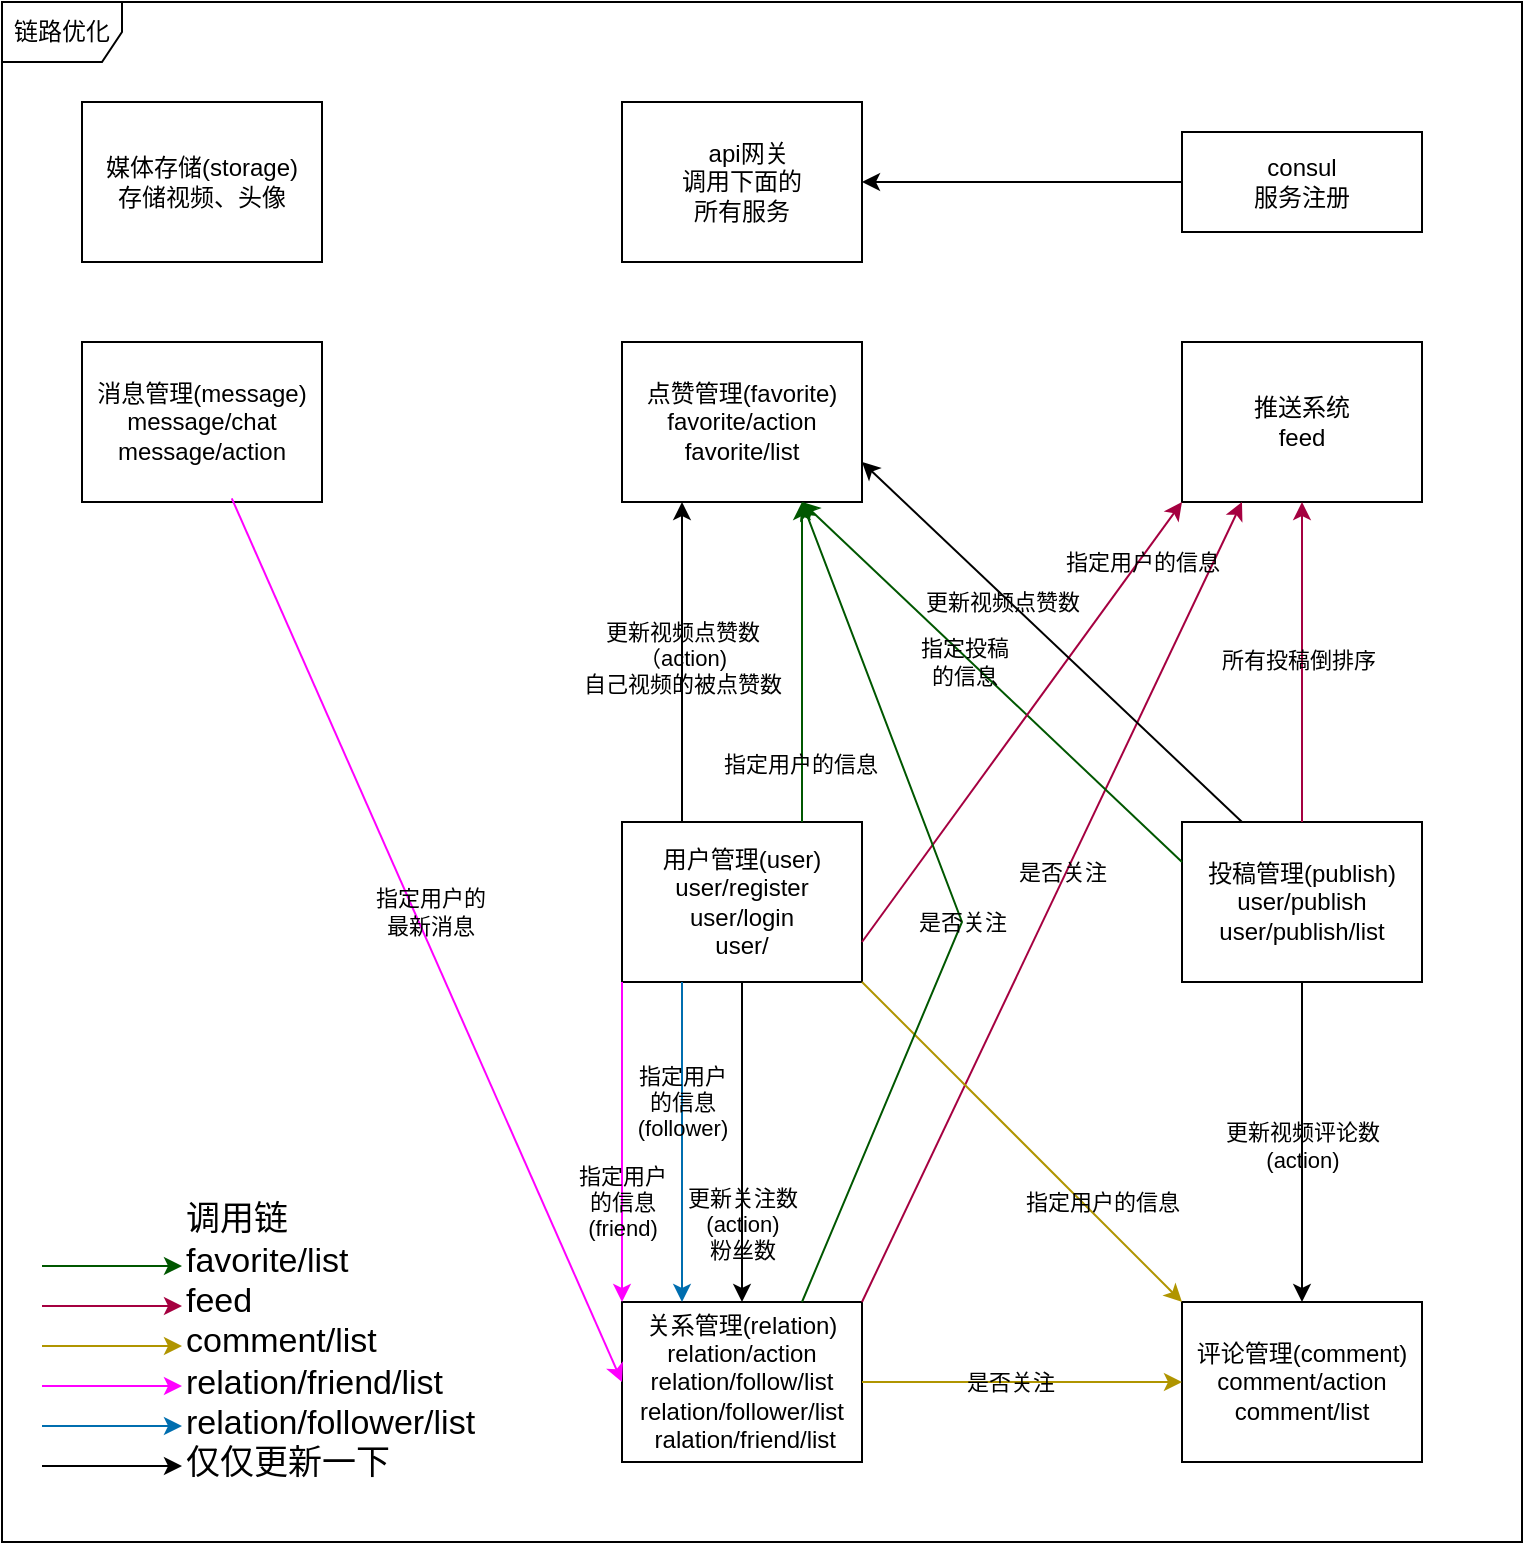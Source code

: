 <mxfile version="21.3.6" type="github">
  <diagram name="第 1 页" id="JCQ3mQCC7F4klXU9Xc_I">
    <mxGraphModel dx="1673" dy="973" grid="1" gridSize="10" guides="1" tooltips="1" connect="1" arrows="1" fold="1" page="1" pageScale="1" pageWidth="827" pageHeight="1169" math="0" shadow="0">
      <root>
        <mxCell id="0" />
        <mxCell id="1" parent="0" />
        <mxCell id="WqGxsUL2lOGZQpzz3ai0-1" value="链路优化" style="shape=umlFrame;whiteSpace=wrap;html=1;pointerEvents=0;labelBackgroundColor=none;fillColor=none;" vertex="1" parent="1">
          <mxGeometry x="30" y="150" width="760" height="770" as="geometry" />
        </mxCell>
        <mxCell id="WqGxsUL2lOGZQpzz3ai0-2" value="consul&lt;br&gt;服务注册" style="html=1;whiteSpace=wrap;labelBackgroundColor=none;fillColor=none;" vertex="1" parent="1">
          <mxGeometry x="620" y="215" width="120" height="50" as="geometry" />
        </mxCell>
        <mxCell id="WqGxsUL2lOGZQpzz3ai0-3" value="" style="endArrow=classic;html=1;rounded=0;labelBackgroundColor=none;" edge="1" parent="1" source="WqGxsUL2lOGZQpzz3ai0-2" target="WqGxsUL2lOGZQpzz3ai0-5">
          <mxGeometry width="50" height="50" relative="1" as="geometry">
            <mxPoint x="511" y="650" as="sourcePoint" />
            <mxPoint x="451" y="389.474" as="targetPoint" />
          </mxGeometry>
        </mxCell>
        <mxCell id="WqGxsUL2lOGZQpzz3ai0-4" value="消息管理(message)&lt;br&gt;message/chat&lt;br&gt;message/action" style="html=1;whiteSpace=wrap;labelBackgroundColor=none;fillColor=none;" vertex="1" parent="1">
          <mxGeometry x="70" y="320" width="120" height="80" as="geometry" />
        </mxCell>
        <mxCell id="WqGxsUL2lOGZQpzz3ai0-5" value="&amp;nbsp; api网关&lt;br&gt;调用下面的&lt;br&gt;所有服务" style="html=1;whiteSpace=wrap;labelBackgroundColor=none;fillColor=none;" vertex="1" parent="1">
          <mxGeometry x="340" y="200" width="120" height="80" as="geometry" />
        </mxCell>
        <mxCell id="WqGxsUL2lOGZQpzz3ai0-6" value="媒体存储(storage)&lt;br&gt;存储视频、头像" style="html=1;whiteSpace=wrap;labelBackgroundColor=none;fillColor=none;" vertex="1" parent="1">
          <mxGeometry x="70" y="200" width="120" height="80" as="geometry" />
        </mxCell>
        <mxCell id="WqGxsUL2lOGZQpzz3ai0-7" value="评论管理(comment)&lt;br&gt;comment/action&lt;br&gt;comment/list" style="html=1;whiteSpace=wrap;labelBackgroundColor=none;fillColor=none;" vertex="1" parent="1">
          <mxGeometry x="620" y="800" width="120" height="80" as="geometry" />
        </mxCell>
        <mxCell id="WqGxsUL2lOGZQpzz3ai0-8" value="关系管理(relation)&lt;br&gt;relation/action&lt;br&gt;relation/follow/list&lt;br&gt;relation/follower/list&lt;br&gt;&amp;nbsp;ralation/friend/list" style="html=1;whiteSpace=wrap;labelBackgroundColor=none;fillColor=none;" vertex="1" parent="1">
          <mxGeometry x="340" y="800" width="120" height="80" as="geometry" />
        </mxCell>
        <mxCell id="WqGxsUL2lOGZQpzz3ai0-9" value="点赞管理(favorite)&lt;br&gt;favorite/action&lt;br&gt;favorite/list" style="html=1;whiteSpace=wrap;labelBackgroundColor=none;fillColor=none;" vertex="1" parent="1">
          <mxGeometry x="340" y="320" width="120" height="80" as="geometry" />
        </mxCell>
        <mxCell id="WqGxsUL2lOGZQpzz3ai0-10" value="用户管理(user)&lt;br&gt;user/register&lt;br&gt;user/login&lt;br&gt;user/" style="html=1;whiteSpace=wrap;labelBackgroundColor=none;fillColor=none;" vertex="1" parent="1">
          <mxGeometry x="340" y="560" width="120" height="80" as="geometry" />
        </mxCell>
        <mxCell id="WqGxsUL2lOGZQpzz3ai0-11" value="投稿管理(publish)&lt;br&gt;user/publish&lt;br&gt;user/publish/list" style="html=1;whiteSpace=wrap;labelBackgroundColor=none;fillColor=none;" vertex="1" parent="1">
          <mxGeometry x="620" y="560" width="120" height="80" as="geometry" />
        </mxCell>
        <mxCell id="WqGxsUL2lOGZQpzz3ai0-12" value="推送系统&lt;br&gt;feed" style="html=1;whiteSpace=wrap;labelBackgroundColor=none;fillColor=none;" vertex="1" parent="1">
          <mxGeometry x="620" y="320" width="120" height="80" as="geometry" />
        </mxCell>
        <mxCell id="WqGxsUL2lOGZQpzz3ai0-13" value="" style="endArrow=classic;html=1;rounded=0;entryX=0.25;entryY=0;entryDx=0;entryDy=0;exitX=0.25;exitY=1;exitDx=0;exitDy=0;fillColor=#1ba1e2;strokeColor=#006EAF;labelBackgroundColor=none;" edge="1" parent="1" source="WqGxsUL2lOGZQpzz3ai0-10" target="WqGxsUL2lOGZQpzz3ai0-8">
          <mxGeometry width="50" height="50" relative="1" as="geometry">
            <mxPoint x="260" y="750" as="sourcePoint" />
            <mxPoint x="150" y="750" as="targetPoint" />
          </mxGeometry>
        </mxCell>
        <mxCell id="WqGxsUL2lOGZQpzz3ai0-14" value="指定用户&lt;br&gt;的信息&lt;br&gt;(follower)" style="edgeLabel;html=1;align=center;verticalAlign=middle;resizable=0;points=[];labelBackgroundColor=none;" vertex="1" connectable="0" parent="WqGxsUL2lOGZQpzz3ai0-13">
          <mxGeometry x="-0.212" y="2" relative="1" as="geometry">
            <mxPoint x="-2" y="-3" as="offset" />
          </mxGeometry>
        </mxCell>
        <mxCell id="WqGxsUL2lOGZQpzz3ai0-15" value="" style="endArrow=classic;html=1;rounded=0;exitX=1;exitY=0;exitDx=0;exitDy=0;fillColor=#d80073;strokeColor=#A50040;entryX=0.25;entryY=1;entryDx=0;entryDy=0;labelBackgroundColor=none;" edge="1" parent="1" source="WqGxsUL2lOGZQpzz3ai0-8" target="WqGxsUL2lOGZQpzz3ai0-12">
          <mxGeometry width="50" height="50" relative="1" as="geometry">
            <mxPoint x="550" y="470" as="sourcePoint" />
            <mxPoint x="440" y="470" as="targetPoint" />
          </mxGeometry>
        </mxCell>
        <mxCell id="WqGxsUL2lOGZQpzz3ai0-16" value="是否关注" style="edgeLabel;html=1;align=center;verticalAlign=middle;resizable=0;points=[];labelBackgroundColor=none;" vertex="1" connectable="0" parent="WqGxsUL2lOGZQpzz3ai0-15">
          <mxGeometry x="-0.051" y="-2" relative="1" as="geometry">
            <mxPoint x="8" y="-26" as="offset" />
          </mxGeometry>
        </mxCell>
        <mxCell id="WqGxsUL2lOGZQpzz3ai0-17" value="" style="endArrow=classic;html=1;rounded=0;fillColor=#008a00;strokeColor=#005700;exitX=0;exitY=0.25;exitDx=0;exitDy=0;entryX=0.75;entryY=1;entryDx=0;entryDy=0;labelBackgroundColor=none;" edge="1" parent="1" source="WqGxsUL2lOGZQpzz3ai0-11" target="WqGxsUL2lOGZQpzz3ai0-9">
          <mxGeometry width="50" height="50" relative="1" as="geometry">
            <mxPoint x="649" y="265" as="sourcePoint" />
            <mxPoint x="539" y="265" as="targetPoint" />
          </mxGeometry>
        </mxCell>
        <mxCell id="WqGxsUL2lOGZQpzz3ai0-18" value="指定投稿&lt;br&gt;的信息" style="edgeLabel;html=1;align=center;verticalAlign=middle;resizable=0;points=[];labelBackgroundColor=none;" vertex="1" connectable="0" parent="WqGxsUL2lOGZQpzz3ai0-17">
          <mxGeometry x="-0.127" y="2" relative="1" as="geometry">
            <mxPoint x="-25" y="-23" as="offset" />
          </mxGeometry>
        </mxCell>
        <mxCell id="WqGxsUL2lOGZQpzz3ai0-19" value="" style="endArrow=classic;html=1;rounded=0;fillColor=#d80073;strokeColor=#A50040;entryX=0;entryY=1;entryDx=0;entryDy=0;exitX=1;exitY=0.75;exitDx=0;exitDy=0;labelBackgroundColor=none;" edge="1" parent="1" source="WqGxsUL2lOGZQpzz3ai0-10" target="WqGxsUL2lOGZQpzz3ai0-12">
          <mxGeometry width="50" height="50" relative="1" as="geometry">
            <mxPoint x="699" y="315" as="sourcePoint" />
            <mxPoint x="589" y="315" as="targetPoint" />
          </mxGeometry>
        </mxCell>
        <mxCell id="WqGxsUL2lOGZQpzz3ai0-20" value="指定用户的信息" style="edgeLabel;html=1;align=center;verticalAlign=middle;resizable=0;points=[];labelBackgroundColor=none;" vertex="1" connectable="0" parent="WqGxsUL2lOGZQpzz3ai0-19">
          <mxGeometry x="-0.017" y="1" relative="1" as="geometry">
            <mxPoint x="62" y="-82" as="offset" />
          </mxGeometry>
        </mxCell>
        <mxCell id="WqGxsUL2lOGZQpzz3ai0-21" value="" style="endArrow=classic;html=1;rounded=0;fillColor=#d80073;strokeColor=#A50040;labelBackgroundColor=none;" edge="1" parent="1" source="WqGxsUL2lOGZQpzz3ai0-11" target="WqGxsUL2lOGZQpzz3ai0-12">
          <mxGeometry width="50" height="50" relative="1" as="geometry">
            <mxPoint x="630" y="580" as="sourcePoint" />
            <mxPoint x="609" y="325" as="targetPoint" />
          </mxGeometry>
        </mxCell>
        <mxCell id="WqGxsUL2lOGZQpzz3ai0-22" value="所有投稿倒排序" style="edgeLabel;html=1;align=center;verticalAlign=middle;resizable=0;points=[];labelBackgroundColor=none;" vertex="1" connectable="0" parent="WqGxsUL2lOGZQpzz3ai0-21">
          <mxGeometry x="0.015" y="2" relative="1" as="geometry">
            <mxPoint as="offset" />
          </mxGeometry>
        </mxCell>
        <mxCell id="WqGxsUL2lOGZQpzz3ai0-23" value="" style="endArrow=classic;html=1;rounded=0;fillColor=#e3c800;strokeColor=#B09500;entryX=0;entryY=0;entryDx=0;entryDy=0;exitX=1;exitY=1;exitDx=0;exitDy=0;labelBackgroundColor=none;" edge="1" parent="1" source="WqGxsUL2lOGZQpzz3ai0-10" target="WqGxsUL2lOGZQpzz3ai0-7">
          <mxGeometry width="50" height="50" relative="1" as="geometry">
            <mxPoint x="470" y="610" as="sourcePoint" />
            <mxPoint x="630" y="610" as="targetPoint" />
          </mxGeometry>
        </mxCell>
        <mxCell id="WqGxsUL2lOGZQpzz3ai0-24" value="指定用户的信息" style="edgeLabel;html=1;align=center;verticalAlign=middle;resizable=0;points=[];labelBackgroundColor=none;" vertex="1" connectable="0" parent="WqGxsUL2lOGZQpzz3ai0-23">
          <mxGeometry x="-0.017" y="1" relative="1" as="geometry">
            <mxPoint x="41" y="32" as="offset" />
          </mxGeometry>
        </mxCell>
        <mxCell id="WqGxsUL2lOGZQpzz3ai0-25" value="" style="endArrow=classic;html=1;rounded=0;fillColor=#008a00;strokeColor=#005700;exitX=0.75;exitY=0;exitDx=0;exitDy=0;entryX=0.75;entryY=1;entryDx=0;entryDy=0;labelBackgroundColor=none;" edge="1" parent="1" source="WqGxsUL2lOGZQpzz3ai0-10" target="WqGxsUL2lOGZQpzz3ai0-9">
          <mxGeometry width="50" height="50" relative="1" as="geometry">
            <mxPoint x="470" y="610" as="sourcePoint" />
            <mxPoint x="630" y="610" as="targetPoint" />
          </mxGeometry>
        </mxCell>
        <mxCell id="WqGxsUL2lOGZQpzz3ai0-26" value="指定用户的信息" style="edgeLabel;html=1;align=center;verticalAlign=middle;resizable=0;points=[];labelBackgroundColor=none;" vertex="1" connectable="0" parent="WqGxsUL2lOGZQpzz3ai0-25">
          <mxGeometry x="-0.017" y="1" relative="1" as="geometry">
            <mxPoint y="49" as="offset" />
          </mxGeometry>
        </mxCell>
        <mxCell id="WqGxsUL2lOGZQpzz3ai0-27" value="" style="endArrow=classic;html=1;rounded=0;entryX=0.75;entryY=1;entryDx=0;entryDy=0;fillColor=#008a00;strokeColor=#005700;exitX=0.75;exitY=0;exitDx=0;exitDy=0;labelBackgroundColor=none;" edge="1" parent="1" source="WqGxsUL2lOGZQpzz3ai0-8" target="WqGxsUL2lOGZQpzz3ai0-9">
          <mxGeometry width="50" height="50" relative="1" as="geometry">
            <mxPoint x="450" y="960" as="sourcePoint" />
            <mxPoint x="440" y="650" as="targetPoint" />
            <Array as="points">
              <mxPoint x="510" y="610" />
            </Array>
          </mxGeometry>
        </mxCell>
        <mxCell id="WqGxsUL2lOGZQpzz3ai0-28" value="是否关注" style="edgeLabel;html=1;align=center;verticalAlign=middle;resizable=0;points=[];labelBackgroundColor=none;" vertex="1" connectable="0" parent="WqGxsUL2lOGZQpzz3ai0-27">
          <mxGeometry x="-0.051" y="-2" relative="1" as="geometry">
            <mxPoint x="-1" y="-3" as="offset" />
          </mxGeometry>
        </mxCell>
        <mxCell id="WqGxsUL2lOGZQpzz3ai0-29" value="" style="endArrow=classic;html=1;rounded=0;entryX=0;entryY=0.5;entryDx=0;entryDy=0;exitX=1;exitY=0.5;exitDx=0;exitDy=0;fillColor=#e3c800;strokeColor=#B09500;labelBackgroundColor=none;" edge="1" parent="1" source="WqGxsUL2lOGZQpzz3ai0-8" target="WqGxsUL2lOGZQpzz3ai0-7">
          <mxGeometry width="50" height="50" relative="1" as="geometry">
            <mxPoint x="459" y="770" as="sourcePoint" />
            <mxPoint x="459" y="610" as="targetPoint" />
          </mxGeometry>
        </mxCell>
        <mxCell id="WqGxsUL2lOGZQpzz3ai0-30" value="是否关注" style="edgeLabel;html=1;align=center;verticalAlign=middle;resizable=0;points=[];labelBackgroundColor=none;" vertex="1" connectable="0" parent="WqGxsUL2lOGZQpzz3ai0-29">
          <mxGeometry x="-0.051" y="-2" relative="1" as="geometry">
            <mxPoint x="-2" y="-2" as="offset" />
          </mxGeometry>
        </mxCell>
        <mxCell id="WqGxsUL2lOGZQpzz3ai0-31" value="" style="endArrow=classic;html=1;rounded=0;exitX=0.25;exitY=0;exitDx=0;exitDy=0;entryX=0.25;entryY=1;entryDx=0;entryDy=0;labelBackgroundColor=none;" edge="1" parent="1" source="WqGxsUL2lOGZQpzz3ai0-10" target="WqGxsUL2lOGZQpzz3ai0-9">
          <mxGeometry width="50" height="50" relative="1" as="geometry">
            <mxPoint x="-390" y="570" as="sourcePoint" />
            <mxPoint x="-390" y="410" as="targetPoint" />
          </mxGeometry>
        </mxCell>
        <mxCell id="WqGxsUL2lOGZQpzz3ai0-32" value="更新视频点赞数&lt;br&gt;（action)&lt;br&gt;自己视频的被点赞数" style="edgeLabel;html=1;align=center;verticalAlign=middle;resizable=0;points=[];labelBackgroundColor=none;" vertex="1" connectable="0" parent="WqGxsUL2lOGZQpzz3ai0-31">
          <mxGeometry x="0.022" relative="1" as="geometry">
            <mxPoint as="offset" />
          </mxGeometry>
        </mxCell>
        <mxCell id="WqGxsUL2lOGZQpzz3ai0-33" value="" style="endArrow=classic;html=1;rounded=0;exitX=0.25;exitY=0;exitDx=0;exitDy=0;entryX=1;entryY=0.75;entryDx=0;entryDy=0;labelBackgroundColor=none;" edge="1" parent="1" source="WqGxsUL2lOGZQpzz3ai0-11" target="WqGxsUL2lOGZQpzz3ai0-9">
          <mxGeometry width="50" height="50" relative="1" as="geometry">
            <mxPoint x="-140" y="570" as="sourcePoint" />
            <mxPoint x="-330" y="390" as="targetPoint" />
          </mxGeometry>
        </mxCell>
        <mxCell id="WqGxsUL2lOGZQpzz3ai0-34" value="更新视频点赞数" style="edgeLabel;html=1;align=center;verticalAlign=middle;resizable=0;points=[];labelBackgroundColor=none;" vertex="1" connectable="0" parent="WqGxsUL2lOGZQpzz3ai0-33">
          <mxGeometry x="0.022" relative="1" as="geometry">
            <mxPoint x="-23" y="-18" as="offset" />
          </mxGeometry>
        </mxCell>
        <mxCell id="WqGxsUL2lOGZQpzz3ai0-35" value="" style="endArrow=classic;html=1;rounded=0;exitX=0.5;exitY=1;exitDx=0;exitDy=0;entryX=0.5;entryY=0;entryDx=0;entryDy=0;labelBackgroundColor=none;" edge="1" parent="1" source="WqGxsUL2lOGZQpzz3ai0-11" target="WqGxsUL2lOGZQpzz3ai0-7">
          <mxGeometry width="50" height="50" relative="1" as="geometry">
            <mxPoint x="-110" y="810" as="sourcePoint" />
            <mxPoint x="730" y="1000" as="targetPoint" />
          </mxGeometry>
        </mxCell>
        <mxCell id="WqGxsUL2lOGZQpzz3ai0-36" value="更新视频评论数&lt;br&gt;(action)" style="edgeLabel;html=1;align=center;verticalAlign=middle;resizable=0;points=[];labelBackgroundColor=none;" vertex="1" connectable="0" parent="WqGxsUL2lOGZQpzz3ai0-35">
          <mxGeometry x="0.022" relative="1" as="geometry">
            <mxPoint as="offset" />
          </mxGeometry>
        </mxCell>
        <mxCell id="WqGxsUL2lOGZQpzz3ai0-37" value="" style="endArrow=classic;html=1;rounded=0;entryX=0.5;entryY=0;entryDx=0;entryDy=0;exitX=0.5;exitY=1;exitDx=0;exitDy=0;labelBackgroundColor=none;" edge="1" parent="1" source="WqGxsUL2lOGZQpzz3ai0-10" target="WqGxsUL2lOGZQpzz3ai0-8">
          <mxGeometry width="50" height="50" relative="1" as="geometry">
            <mxPoint x="-330" y="650" as="sourcePoint" />
            <mxPoint x="-330" y="810" as="targetPoint" />
          </mxGeometry>
        </mxCell>
        <mxCell id="WqGxsUL2lOGZQpzz3ai0-38" value="更新关注数&lt;br style=&quot;border-color: var(--border-color);&quot;&gt;(action)&lt;br style=&quot;border-color: var(--border-color);&quot;&gt;粉丝数" style="edgeLabel;html=1;align=center;verticalAlign=middle;resizable=0;points=[];labelBackgroundColor=none;" vertex="1" connectable="0" parent="WqGxsUL2lOGZQpzz3ai0-37">
          <mxGeometry x="0.022" relative="1" as="geometry">
            <mxPoint y="39" as="offset" />
          </mxGeometry>
        </mxCell>
        <mxCell id="WqGxsUL2lOGZQpzz3ai0-39" value="" style="endArrow=classic;html=1;rounded=0;exitX=0.624;exitY=0.977;exitDx=0;exitDy=0;exitPerimeter=0;entryX=0;entryY=0.5;entryDx=0;entryDy=0;strokeColor=#FF00FF;labelBackgroundColor=none;" edge="1" parent="1" source="WqGxsUL2lOGZQpzz3ai0-4" target="WqGxsUL2lOGZQpzz3ai0-8">
          <mxGeometry width="50" height="50" relative="1" as="geometry">
            <mxPoint x="390" y="630" as="sourcePoint" />
            <mxPoint x="440" y="580" as="targetPoint" />
          </mxGeometry>
        </mxCell>
        <mxCell id="WqGxsUL2lOGZQpzz3ai0-40" value="指定用户的&lt;br&gt;最新消息" style="edgeLabel;html=1;align=center;verticalAlign=middle;resizable=0;points=[];labelBackgroundColor=none;" vertex="1" connectable="0" parent="WqGxsUL2lOGZQpzz3ai0-39">
          <mxGeometry x="-0.047" y="6" relative="1" as="geometry">
            <mxPoint y="-1" as="offset" />
          </mxGeometry>
        </mxCell>
        <mxCell id="WqGxsUL2lOGZQpzz3ai0-41" value="" style="endArrow=classic;html=1;rounded=0;exitX=0;exitY=1;exitDx=0;exitDy=0;strokeColor=#FF00FF;entryX=0;entryY=0;entryDx=0;entryDy=0;labelBackgroundColor=none;" edge="1" parent="1" source="WqGxsUL2lOGZQpzz3ai0-10" target="WqGxsUL2lOGZQpzz3ai0-8">
          <mxGeometry width="50" height="50" relative="1" as="geometry">
            <mxPoint x="155" y="408" as="sourcePoint" />
            <mxPoint x="340" y="820" as="targetPoint" />
          </mxGeometry>
        </mxCell>
        <mxCell id="WqGxsUL2lOGZQpzz3ai0-42" value="&lt;span style=&quot;font-family: Helvetica; font-size: 11px; font-style: normal; font-variant-ligatures: normal; font-variant-caps: normal; font-weight: 400; letter-spacing: normal; orphans: 2; text-align: center; text-indent: 0px; text-transform: none; widows: 2; word-spacing: 0px; -webkit-text-stroke-width: 0px; text-decoration-thickness: initial; text-decoration-style: initial; text-decoration-color: initial; float: none; display: inline !important;&quot;&gt;指定用户&lt;/span&gt;&lt;br style=&quot;border-color: var(--border-color); font-family: Helvetica; font-size: 11px; font-style: normal; font-variant-ligatures: normal; font-variant-caps: normal; font-weight: 400; letter-spacing: normal; orphans: 2; text-align: center; text-indent: 0px; text-transform: none; widows: 2; word-spacing: 0px; -webkit-text-stroke-width: 0px; text-decoration-thickness: initial; text-decoration-style: initial; text-decoration-color: initial;&quot;&gt;&lt;span style=&quot;font-family: Helvetica; font-size: 11px; font-style: normal; font-variant-ligatures: normal; font-variant-caps: normal; font-weight: 400; letter-spacing: normal; orphans: 2; text-align: center; text-indent: 0px; text-transform: none; widows: 2; word-spacing: 0px; -webkit-text-stroke-width: 0px; text-decoration-thickness: initial; text-decoration-style: initial; text-decoration-color: initial; float: none; display: inline !important;&quot;&gt;的信息&lt;/span&gt;&lt;br style=&quot;border-color: var(--border-color); font-family: Helvetica; font-size: 11px; font-style: normal; font-variant-ligatures: normal; font-variant-caps: normal; font-weight: 400; letter-spacing: normal; orphans: 2; text-align: center; text-indent: 0px; text-transform: none; widows: 2; word-spacing: 0px; -webkit-text-stroke-width: 0px; text-decoration-thickness: initial; text-decoration-style: initial; text-decoration-color: initial;&quot;&gt;&lt;span style=&quot;font-family: Helvetica; font-size: 11px; font-style: normal; font-variant-ligatures: normal; font-variant-caps: normal; font-weight: 400; letter-spacing: normal; orphans: 2; text-align: center; text-indent: 0px; text-transform: none; widows: 2; word-spacing: 0px; -webkit-text-stroke-width: 0px; text-decoration-thickness: initial; text-decoration-style: initial; text-decoration-color: initial; float: none; display: inline !important;&quot;&gt;(friend)&lt;/span&gt;" style="edgeLabel;html=1;align=center;verticalAlign=middle;resizable=0;points=[];labelBackgroundColor=none;fontColor=default;" vertex="1" connectable="0" parent="WqGxsUL2lOGZQpzz3ai0-41">
          <mxGeometry x="-0.047" y="6" relative="1" as="geometry">
            <mxPoint x="-6" y="34" as="offset" />
          </mxGeometry>
        </mxCell>
        <mxCell id="WqGxsUL2lOGZQpzz3ai0-43" value="" style="endArrow=classic;html=1;rounded=0;strokeColor=#FF00FF;labelBackgroundColor=none;" edge="1" parent="1">
          <mxGeometry width="50" height="50" relative="1" as="geometry">
            <mxPoint x="50" y="842" as="sourcePoint" />
            <mxPoint x="120" y="842" as="targetPoint" />
          </mxGeometry>
        </mxCell>
        <mxCell id="WqGxsUL2lOGZQpzz3ai0-44" value="" style="endArrow=classic;html=1;rounded=0;fillColor=#e3c800;strokeColor=#B09500;labelBackgroundColor=none;" edge="1" parent="1">
          <mxGeometry width="50" height="50" relative="1" as="geometry">
            <mxPoint x="50" y="822" as="sourcePoint" />
            <mxPoint x="120" y="822" as="targetPoint" />
          </mxGeometry>
        </mxCell>
        <mxCell id="WqGxsUL2lOGZQpzz3ai0-45" value="" style="endArrow=classic;html=1;rounded=0;fillColor=#1ba1e2;strokeColor=#006EAF;labelBackgroundColor=none;" edge="1" parent="1">
          <mxGeometry width="50" height="50" relative="1" as="geometry">
            <mxPoint x="50" y="862" as="sourcePoint" />
            <mxPoint x="120" y="862" as="targetPoint" />
          </mxGeometry>
        </mxCell>
        <mxCell id="WqGxsUL2lOGZQpzz3ai0-46" value="" style="endArrow=classic;html=1;rounded=0;fillColor=#d80073;strokeColor=#A50040;labelBackgroundColor=none;" edge="1" parent="1">
          <mxGeometry width="50" height="50" relative="1" as="geometry">
            <mxPoint x="50" y="802" as="sourcePoint" />
            <mxPoint x="120" y="802" as="targetPoint" />
          </mxGeometry>
        </mxCell>
        <mxCell id="WqGxsUL2lOGZQpzz3ai0-47" value="" style="endArrow=classic;html=1;rounded=0;fillColor=#008a00;strokeColor=#005700;labelBackgroundColor=none;" edge="1" parent="1">
          <mxGeometry width="50" height="50" relative="1" as="geometry">
            <mxPoint x="50" y="782" as="sourcePoint" />
            <mxPoint x="120" y="782" as="targetPoint" />
          </mxGeometry>
        </mxCell>
        <mxCell id="WqGxsUL2lOGZQpzz3ai0-48" value="调用链&lt;br style=&quot;font-size: 17px;&quot;&gt;favorite/list&lt;br style=&quot;font-size: 17px;&quot;&gt;feed&lt;br style=&quot;font-size: 17px;&quot;&gt;comment/list&lt;br style=&quot;font-size: 17px;&quot;&gt;relation/friend/list&lt;br style=&quot;font-size: 17px;&quot;&gt;relation/follower/list&lt;br style=&quot;font-size: 17px;&quot;&gt;仅仅更新一下" style="text;html=1;align=left;verticalAlign=middle;resizable=0;points=[];autosize=1;strokeColor=none;fillColor=none;fontSize=17;labelBackgroundColor=none;" vertex="1" parent="1">
          <mxGeometry x="120" y="740" width="170" height="160" as="geometry" />
        </mxCell>
        <mxCell id="WqGxsUL2lOGZQpzz3ai0-49" value="" style="endArrow=classic;html=1;rounded=0;labelBackgroundColor=none;" edge="1" parent="1">
          <mxGeometry width="50" height="50" relative="1" as="geometry">
            <mxPoint x="50" y="882" as="sourcePoint" />
            <mxPoint x="120" y="882" as="targetPoint" />
          </mxGeometry>
        </mxCell>
      </root>
    </mxGraphModel>
  </diagram>
</mxfile>
